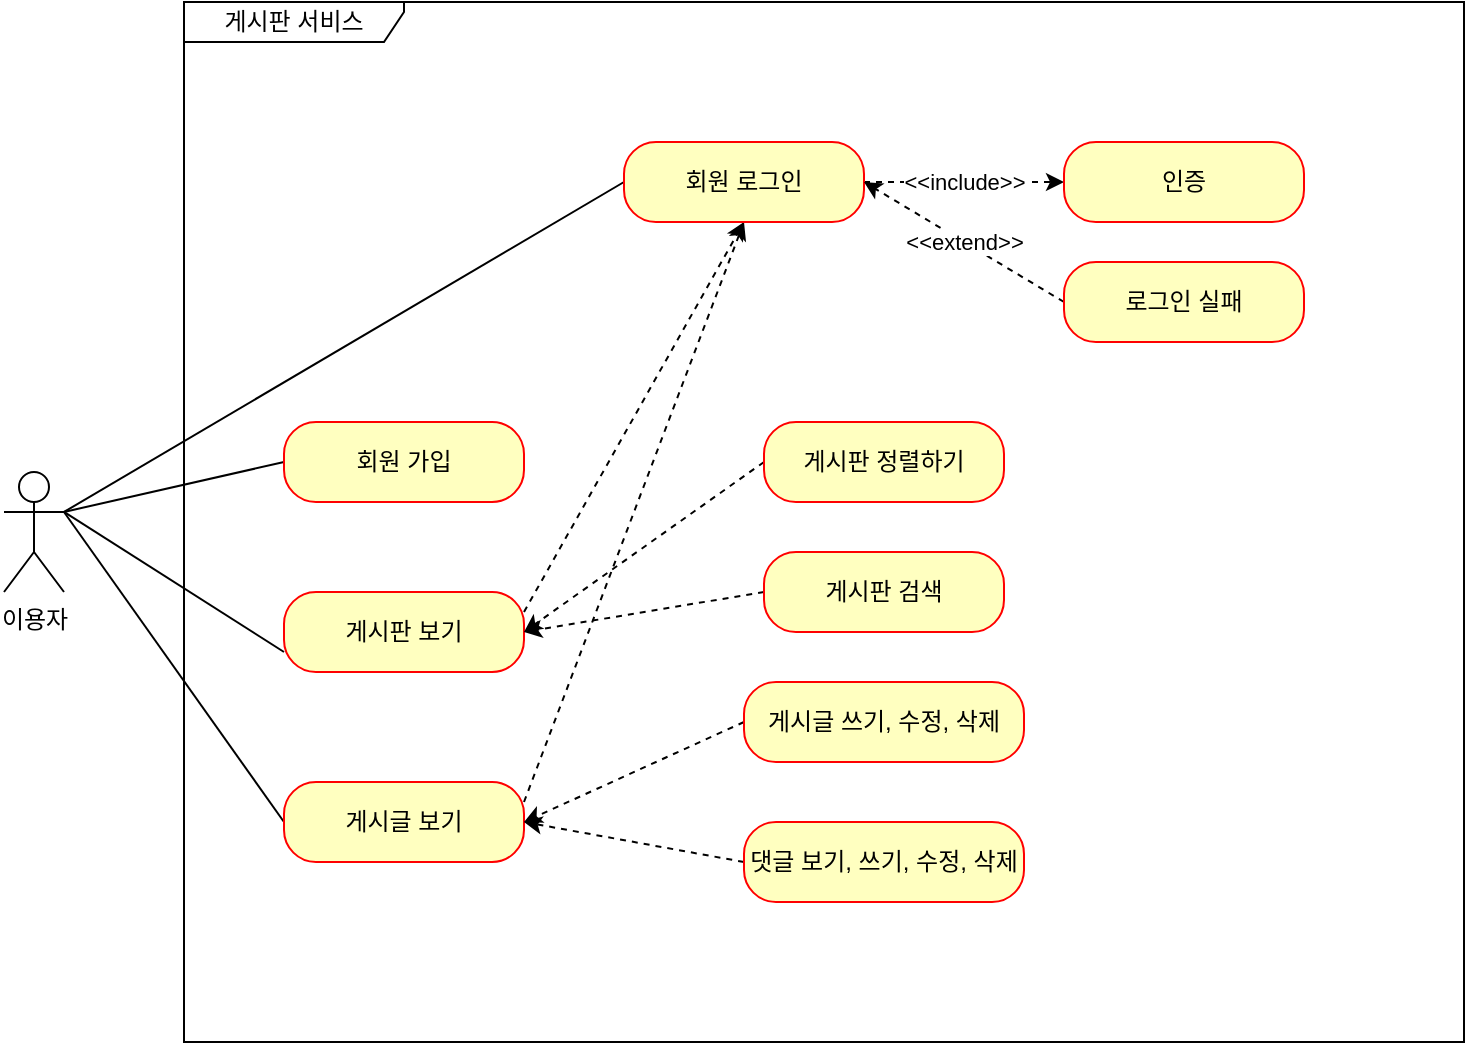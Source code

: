 <mxfile version="20.6.0" type="github">
  <diagram id="NEVeUOUwjUj5WB6StoSR" name="페이지-1">
    <mxGraphModel dx="1053" dy="588" grid="1" gridSize="10" guides="1" tooltips="1" connect="1" arrows="1" fold="1" page="1" pageScale="1" pageWidth="827" pageHeight="1169" math="0" shadow="0">
      <root>
        <mxCell id="0" />
        <mxCell id="1" parent="0" />
        <mxCell id="mApiR5pZiivCtiRtxZdv-16" style="rounded=0;orthogonalLoop=1;jettySize=auto;html=1;exitX=1;exitY=0.333;exitDx=0;exitDy=0;exitPerimeter=0;entryX=0;entryY=0.5;entryDx=0;entryDy=0;endArrow=none;endFill=0;" edge="1" parent="1" source="mApiR5pZiivCtiRtxZdv-1" target="mApiR5pZiivCtiRtxZdv-3">
          <mxGeometry relative="1" as="geometry" />
        </mxCell>
        <mxCell id="mApiR5pZiivCtiRtxZdv-17" style="edgeStyle=none;rounded=0;orthogonalLoop=1;jettySize=auto;html=1;exitX=1;exitY=0.333;exitDx=0;exitDy=0;exitPerimeter=0;entryX=0;entryY=0.5;entryDx=0;entryDy=0;endArrow=none;endFill=0;" edge="1" parent="1" source="mApiR5pZiivCtiRtxZdv-1" target="mApiR5pZiivCtiRtxZdv-7">
          <mxGeometry relative="1" as="geometry" />
        </mxCell>
        <mxCell id="mApiR5pZiivCtiRtxZdv-18" style="edgeStyle=none;rounded=0;orthogonalLoop=1;jettySize=auto;html=1;exitX=1;exitY=0.333;exitDx=0;exitDy=0;exitPerimeter=0;entryX=0;entryY=0.75;entryDx=0;entryDy=0;endArrow=none;endFill=0;" edge="1" parent="1" source="mApiR5pZiivCtiRtxZdv-1" target="mApiR5pZiivCtiRtxZdv-5">
          <mxGeometry relative="1" as="geometry" />
        </mxCell>
        <mxCell id="mApiR5pZiivCtiRtxZdv-19" style="edgeStyle=none;rounded=0;orthogonalLoop=1;jettySize=auto;html=1;exitX=1;exitY=0.333;exitDx=0;exitDy=0;exitPerimeter=0;entryX=0;entryY=0.5;entryDx=0;entryDy=0;endArrow=none;endFill=0;" edge="1" parent="1" source="mApiR5pZiivCtiRtxZdv-1" target="mApiR5pZiivCtiRtxZdv-6">
          <mxGeometry relative="1" as="geometry" />
        </mxCell>
        <mxCell id="mApiR5pZiivCtiRtxZdv-1" value="이용자" style="shape=umlActor;verticalLabelPosition=bottom;verticalAlign=top;html=1;" vertex="1" parent="1">
          <mxGeometry x="60" y="525" width="30" height="60" as="geometry" />
        </mxCell>
        <mxCell id="mApiR5pZiivCtiRtxZdv-2" value="게시판 서비스" style="shape=umlFrame;whiteSpace=wrap;html=1;width=110;height=20;" vertex="1" parent="1">
          <mxGeometry x="150" y="290" width="640" height="520" as="geometry" />
        </mxCell>
        <mxCell id="mApiR5pZiivCtiRtxZdv-3" value="회원 가입" style="rounded=1;whiteSpace=wrap;html=1;arcSize=40;fontColor=#000000;fillColor=#ffffc0;strokeColor=#ff0000;" vertex="1" parent="1">
          <mxGeometry x="200" y="500" width="120" height="40" as="geometry" />
        </mxCell>
        <mxCell id="mApiR5pZiivCtiRtxZdv-24" style="edgeStyle=none;rounded=0;orthogonalLoop=1;jettySize=auto;html=1;exitX=1;exitY=0.25;exitDx=0;exitDy=0;entryX=0.5;entryY=1;entryDx=0;entryDy=0;dashed=1;endArrow=classic;endFill=1;" edge="1" parent="1" source="mApiR5pZiivCtiRtxZdv-5" target="mApiR5pZiivCtiRtxZdv-7">
          <mxGeometry relative="1" as="geometry" />
        </mxCell>
        <mxCell id="mApiR5pZiivCtiRtxZdv-5" value="게시판 보기" style="rounded=1;whiteSpace=wrap;html=1;arcSize=40;fontColor=#000000;fillColor=#ffffc0;strokeColor=#ff0000;" vertex="1" parent="1">
          <mxGeometry x="200" y="585" width="120" height="40" as="geometry" />
        </mxCell>
        <mxCell id="mApiR5pZiivCtiRtxZdv-29" style="edgeStyle=none;rounded=0;orthogonalLoop=1;jettySize=auto;html=1;exitX=1;exitY=0.25;exitDx=0;exitDy=0;entryX=0.5;entryY=1;entryDx=0;entryDy=0;dashed=1;endArrow=classic;endFill=1;" edge="1" parent="1" source="mApiR5pZiivCtiRtxZdv-6" target="mApiR5pZiivCtiRtxZdv-7">
          <mxGeometry relative="1" as="geometry" />
        </mxCell>
        <mxCell id="mApiR5pZiivCtiRtxZdv-6" value="게시글 보기" style="rounded=1;whiteSpace=wrap;html=1;arcSize=40;fontColor=#000000;fillColor=#ffffc0;strokeColor=#ff0000;" vertex="1" parent="1">
          <mxGeometry x="200" y="680" width="120" height="40" as="geometry" />
        </mxCell>
        <mxCell id="mApiR5pZiivCtiRtxZdv-20" value="&amp;lt;&amp;lt;include&amp;gt;&amp;gt;" style="edgeStyle=none;rounded=0;orthogonalLoop=1;jettySize=auto;html=1;exitX=1;exitY=0.5;exitDx=0;exitDy=0;entryX=0;entryY=0.5;entryDx=0;entryDy=0;endArrow=classic;endFill=1;dashed=1;" edge="1" parent="1" source="mApiR5pZiivCtiRtxZdv-7" target="mApiR5pZiivCtiRtxZdv-8">
          <mxGeometry relative="1" as="geometry" />
        </mxCell>
        <mxCell id="mApiR5pZiivCtiRtxZdv-7" value="회원 로그인" style="rounded=1;whiteSpace=wrap;html=1;arcSize=40;fontColor=#000000;fillColor=#ffffc0;strokeColor=#ff0000;" vertex="1" parent="1">
          <mxGeometry x="370" y="360" width="120" height="40" as="geometry" />
        </mxCell>
        <mxCell id="mApiR5pZiivCtiRtxZdv-8" value="인증" style="rounded=1;whiteSpace=wrap;html=1;arcSize=40;fontColor=#000000;fillColor=#ffffc0;strokeColor=#ff0000;" vertex="1" parent="1">
          <mxGeometry x="590" y="360" width="120" height="40" as="geometry" />
        </mxCell>
        <mxCell id="mApiR5pZiivCtiRtxZdv-22" value="&amp;lt;&amp;lt;extend&amp;gt;&amp;gt;" style="edgeStyle=none;rounded=0;orthogonalLoop=1;jettySize=auto;html=1;exitX=0;exitY=0.5;exitDx=0;exitDy=0;entryX=1;entryY=0.5;entryDx=0;entryDy=0;dashed=1;endArrow=classic;endFill=1;" edge="1" parent="1" source="mApiR5pZiivCtiRtxZdv-9" target="mApiR5pZiivCtiRtxZdv-7">
          <mxGeometry relative="1" as="geometry" />
        </mxCell>
        <mxCell id="mApiR5pZiivCtiRtxZdv-9" value="로그인 실패" style="rounded=1;whiteSpace=wrap;html=1;arcSize=40;fontColor=#000000;fillColor=#ffffc0;strokeColor=#ff0000;" vertex="1" parent="1">
          <mxGeometry x="590" y="420" width="120" height="40" as="geometry" />
        </mxCell>
        <mxCell id="mApiR5pZiivCtiRtxZdv-30" style="edgeStyle=none;rounded=0;orthogonalLoop=1;jettySize=auto;html=1;exitX=0;exitY=0.5;exitDx=0;exitDy=0;entryX=1;entryY=0.5;entryDx=0;entryDy=0;dashed=1;endArrow=classic;endFill=1;" edge="1" parent="1" source="mApiR5pZiivCtiRtxZdv-11" target="mApiR5pZiivCtiRtxZdv-5">
          <mxGeometry relative="1" as="geometry" />
        </mxCell>
        <mxCell id="mApiR5pZiivCtiRtxZdv-11" value="게시판 정렬하기" style="rounded=1;whiteSpace=wrap;html=1;arcSize=40;fontColor=#000000;fillColor=#ffffc0;strokeColor=#ff0000;" vertex="1" parent="1">
          <mxGeometry x="440" y="500" width="120" height="40" as="geometry" />
        </mxCell>
        <mxCell id="mApiR5pZiivCtiRtxZdv-35" style="edgeStyle=none;rounded=0;orthogonalLoop=1;jettySize=auto;html=1;exitX=0;exitY=0.5;exitDx=0;exitDy=0;entryX=1;entryY=0.5;entryDx=0;entryDy=0;dashed=1;endArrow=classic;endFill=1;" edge="1" parent="1" source="mApiR5pZiivCtiRtxZdv-12" target="mApiR5pZiivCtiRtxZdv-5">
          <mxGeometry relative="1" as="geometry" />
        </mxCell>
        <mxCell id="mApiR5pZiivCtiRtxZdv-12" value="게시판 검색" style="rounded=1;whiteSpace=wrap;html=1;arcSize=40;fontColor=#000000;fillColor=#ffffc0;strokeColor=#ff0000;" vertex="1" parent="1">
          <mxGeometry x="440" y="565" width="120" height="40" as="geometry" />
        </mxCell>
        <mxCell id="mApiR5pZiivCtiRtxZdv-36" style="edgeStyle=none;rounded=0;orthogonalLoop=1;jettySize=auto;html=1;exitX=0;exitY=0.5;exitDx=0;exitDy=0;entryX=1;entryY=0.5;entryDx=0;entryDy=0;dashed=1;endArrow=classic;endFill=1;" edge="1" parent="1" source="mApiR5pZiivCtiRtxZdv-14" target="mApiR5pZiivCtiRtxZdv-6">
          <mxGeometry relative="1" as="geometry" />
        </mxCell>
        <mxCell id="mApiR5pZiivCtiRtxZdv-14" value="게시글 쓰기, 수정, 삭제" style="rounded=1;whiteSpace=wrap;html=1;arcSize=40;fontColor=#000000;fillColor=#ffffc0;strokeColor=#ff0000;" vertex="1" parent="1">
          <mxGeometry x="430" y="630" width="140" height="40" as="geometry" />
        </mxCell>
        <mxCell id="mApiR5pZiivCtiRtxZdv-41" style="edgeStyle=none;rounded=0;orthogonalLoop=1;jettySize=auto;html=1;exitX=0;exitY=0.5;exitDx=0;exitDy=0;entryX=1;entryY=0.5;entryDx=0;entryDy=0;dashed=1;endArrow=classic;endFill=1;" edge="1" parent="1" source="mApiR5pZiivCtiRtxZdv-15" target="mApiR5pZiivCtiRtxZdv-6">
          <mxGeometry relative="1" as="geometry" />
        </mxCell>
        <mxCell id="mApiR5pZiivCtiRtxZdv-15" value="댓글 보기, 쓰기, 수정, 삭제" style="rounded=1;whiteSpace=wrap;html=1;arcSize=40;fontColor=#000000;fillColor=#ffffc0;strokeColor=#ff0000;" vertex="1" parent="1">
          <mxGeometry x="430" y="700" width="140" height="40" as="geometry" />
        </mxCell>
      </root>
    </mxGraphModel>
  </diagram>
</mxfile>

